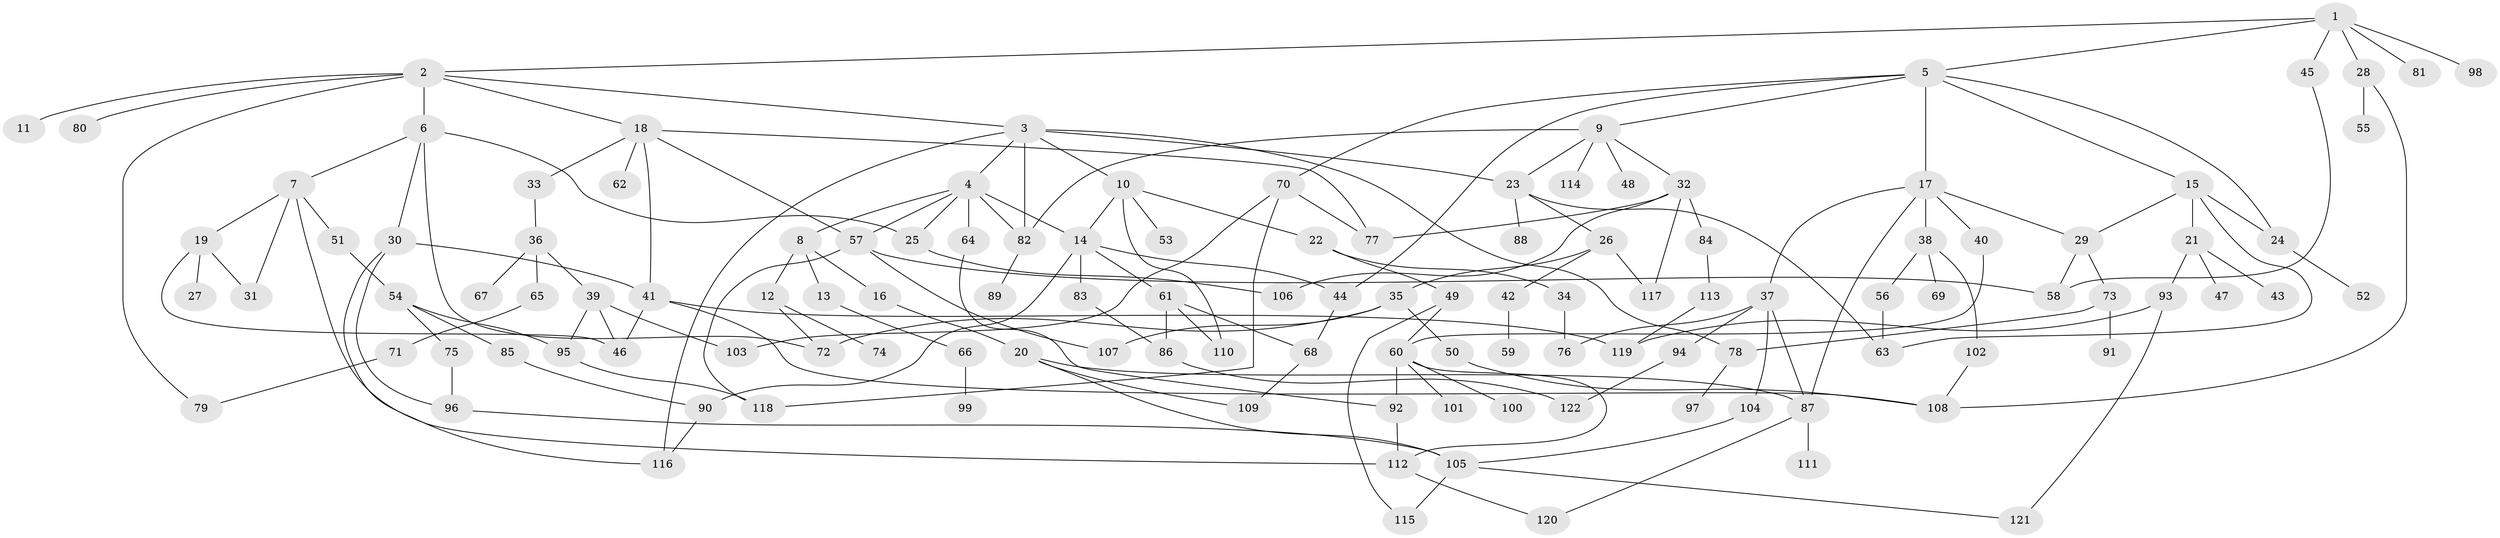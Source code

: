 // coarse degree distribution, {5: 0.1411764705882353, 12: 0.011764705882352941, 11: 0.011764705882352941, 7: 0.047058823529411764, 6: 0.047058823529411764, 1: 0.23529411764705882, 2: 0.21176470588235294, 4: 0.09411764705882353, 3: 0.2}
// Generated by graph-tools (version 1.1) at 2025/41/03/06/25 10:41:30]
// undirected, 122 vertices, 177 edges
graph export_dot {
graph [start="1"]
  node [color=gray90,style=filled];
  1;
  2;
  3;
  4;
  5;
  6;
  7;
  8;
  9;
  10;
  11;
  12;
  13;
  14;
  15;
  16;
  17;
  18;
  19;
  20;
  21;
  22;
  23;
  24;
  25;
  26;
  27;
  28;
  29;
  30;
  31;
  32;
  33;
  34;
  35;
  36;
  37;
  38;
  39;
  40;
  41;
  42;
  43;
  44;
  45;
  46;
  47;
  48;
  49;
  50;
  51;
  52;
  53;
  54;
  55;
  56;
  57;
  58;
  59;
  60;
  61;
  62;
  63;
  64;
  65;
  66;
  67;
  68;
  69;
  70;
  71;
  72;
  73;
  74;
  75;
  76;
  77;
  78;
  79;
  80;
  81;
  82;
  83;
  84;
  85;
  86;
  87;
  88;
  89;
  90;
  91;
  92;
  93;
  94;
  95;
  96;
  97;
  98;
  99;
  100;
  101;
  102;
  103;
  104;
  105;
  106;
  107;
  108;
  109;
  110;
  111;
  112;
  113;
  114;
  115;
  116;
  117;
  118;
  119;
  120;
  121;
  122;
  1 -- 2;
  1 -- 5;
  1 -- 28;
  1 -- 45;
  1 -- 81;
  1 -- 98;
  2 -- 3;
  2 -- 6;
  2 -- 11;
  2 -- 18;
  2 -- 79;
  2 -- 80;
  3 -- 4;
  3 -- 10;
  3 -- 23;
  3 -- 78;
  3 -- 82;
  3 -- 116;
  4 -- 8;
  4 -- 57;
  4 -- 64;
  4 -- 82;
  4 -- 14;
  4 -- 25;
  5 -- 9;
  5 -- 15;
  5 -- 17;
  5 -- 24;
  5 -- 70;
  5 -- 44;
  6 -- 7;
  6 -- 25;
  6 -- 30;
  6 -- 72;
  7 -- 19;
  7 -- 51;
  7 -- 112;
  7 -- 31;
  8 -- 12;
  8 -- 13;
  8 -- 16;
  9 -- 32;
  9 -- 48;
  9 -- 114;
  9 -- 82;
  9 -- 23;
  10 -- 14;
  10 -- 22;
  10 -- 53;
  10 -- 110;
  12 -- 74;
  12 -- 72;
  13 -- 66;
  14 -- 44;
  14 -- 61;
  14 -- 83;
  14 -- 90;
  15 -- 21;
  15 -- 29;
  15 -- 24;
  15 -- 63;
  16 -- 20;
  17 -- 37;
  17 -- 38;
  17 -- 40;
  17 -- 29;
  17 -- 87;
  18 -- 33;
  18 -- 41;
  18 -- 62;
  18 -- 57;
  18 -- 77;
  19 -- 27;
  19 -- 31;
  19 -- 46;
  20 -- 87;
  20 -- 109;
  20 -- 105;
  21 -- 43;
  21 -- 47;
  21 -- 93;
  22 -- 34;
  22 -- 49;
  23 -- 26;
  23 -- 88;
  23 -- 63;
  24 -- 52;
  25 -- 106;
  26 -- 35;
  26 -- 42;
  26 -- 117;
  28 -- 55;
  28 -- 108;
  29 -- 73;
  29 -- 58;
  30 -- 116;
  30 -- 96;
  30 -- 41;
  32 -- 77;
  32 -- 84;
  32 -- 117;
  32 -- 106;
  33 -- 36;
  34 -- 76;
  35 -- 50;
  35 -- 72;
  35 -- 107;
  36 -- 39;
  36 -- 65;
  36 -- 67;
  37 -- 76;
  37 -- 94;
  37 -- 104;
  37 -- 87;
  38 -- 56;
  38 -- 69;
  38 -- 102;
  39 -- 95;
  39 -- 103;
  39 -- 46;
  40 -- 60;
  41 -- 46;
  41 -- 108;
  41 -- 119;
  42 -- 59;
  44 -- 68;
  45 -- 58;
  49 -- 115;
  49 -- 60;
  50 -- 108;
  51 -- 54;
  54 -- 75;
  54 -- 85;
  54 -- 95;
  56 -- 63;
  57 -- 58;
  57 -- 107;
  57 -- 118;
  60 -- 100;
  60 -- 101;
  60 -- 92;
  60 -- 112;
  61 -- 68;
  61 -- 86;
  61 -- 110;
  64 -- 92;
  65 -- 71;
  66 -- 99;
  68 -- 109;
  70 -- 103;
  70 -- 118;
  70 -- 77;
  71 -- 79;
  73 -- 78;
  73 -- 91;
  75 -- 96;
  78 -- 97;
  82 -- 89;
  83 -- 86;
  84 -- 113;
  85 -- 90;
  86 -- 122;
  87 -- 111;
  87 -- 120;
  90 -- 116;
  92 -- 112;
  93 -- 121;
  93 -- 119;
  94 -- 122;
  95 -- 118;
  96 -- 105;
  102 -- 108;
  104 -- 105;
  105 -- 121;
  105 -- 115;
  112 -- 120;
  113 -- 119;
}
